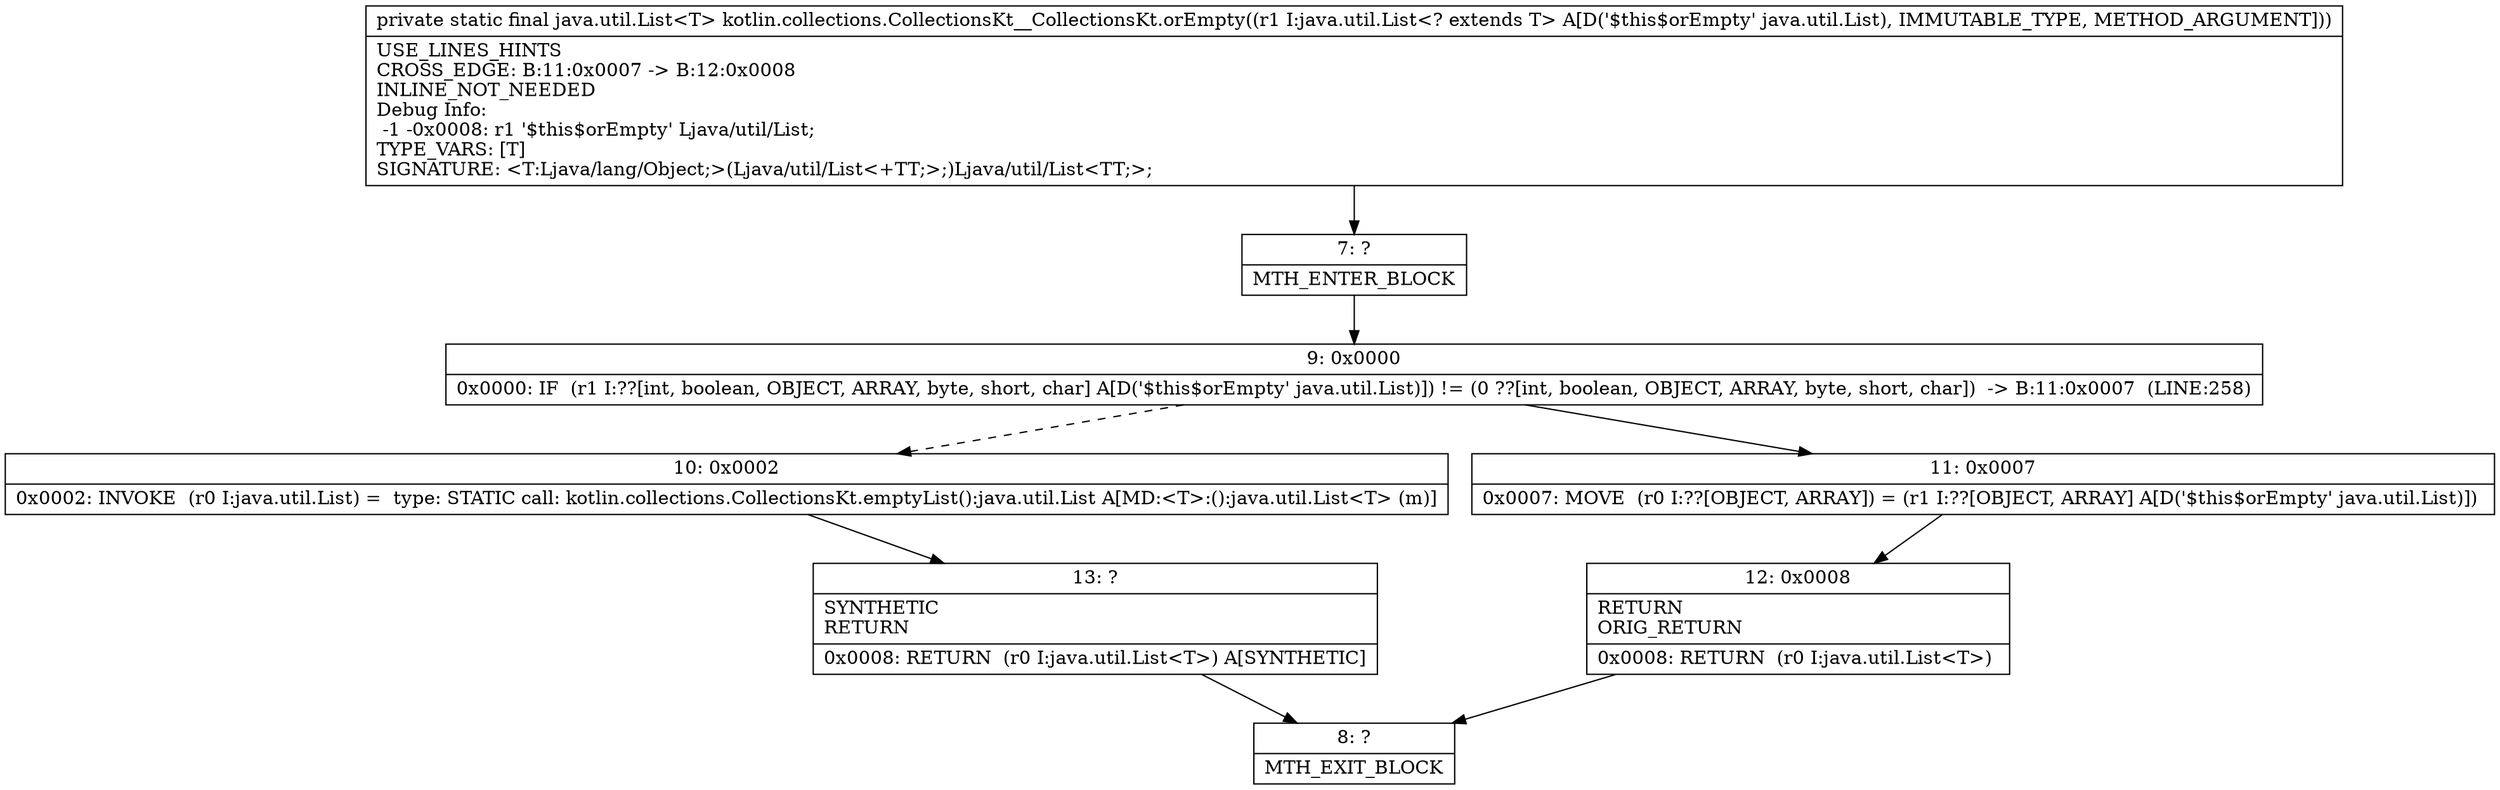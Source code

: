 digraph "CFG forkotlin.collections.CollectionsKt__CollectionsKt.orEmpty(Ljava\/util\/List;)Ljava\/util\/List;" {
Node_7 [shape=record,label="{7\:\ ?|MTH_ENTER_BLOCK\l}"];
Node_9 [shape=record,label="{9\:\ 0x0000|0x0000: IF  (r1 I:??[int, boolean, OBJECT, ARRAY, byte, short, char] A[D('$this$orEmpty' java.util.List)]) != (0 ??[int, boolean, OBJECT, ARRAY, byte, short, char])  \-\> B:11:0x0007  (LINE:258)\l}"];
Node_10 [shape=record,label="{10\:\ 0x0002|0x0002: INVOKE  (r0 I:java.util.List) =  type: STATIC call: kotlin.collections.CollectionsKt.emptyList():java.util.List A[MD:\<T\>:():java.util.List\<T\> (m)]\l}"];
Node_13 [shape=record,label="{13\:\ ?|SYNTHETIC\lRETURN\l|0x0008: RETURN  (r0 I:java.util.List\<T\>) A[SYNTHETIC]\l}"];
Node_8 [shape=record,label="{8\:\ ?|MTH_EXIT_BLOCK\l}"];
Node_11 [shape=record,label="{11\:\ 0x0007|0x0007: MOVE  (r0 I:??[OBJECT, ARRAY]) = (r1 I:??[OBJECT, ARRAY] A[D('$this$orEmpty' java.util.List)]) \l}"];
Node_12 [shape=record,label="{12\:\ 0x0008|RETURN\lORIG_RETURN\l|0x0008: RETURN  (r0 I:java.util.List\<T\>) \l}"];
MethodNode[shape=record,label="{private static final java.util.List\<T\> kotlin.collections.CollectionsKt__CollectionsKt.orEmpty((r1 I:java.util.List\<? extends T\> A[D('$this$orEmpty' java.util.List), IMMUTABLE_TYPE, METHOD_ARGUMENT]))  | USE_LINES_HINTS\lCROSS_EDGE: B:11:0x0007 \-\> B:12:0x0008\lINLINE_NOT_NEEDED\lDebug Info:\l  \-1 \-0x0008: r1 '$this$orEmpty' Ljava\/util\/List;\lTYPE_VARS: [T]\lSIGNATURE: \<T:Ljava\/lang\/Object;\>(Ljava\/util\/List\<+TT;\>;)Ljava\/util\/List\<TT;\>;\l}"];
MethodNode -> Node_7;Node_7 -> Node_9;
Node_9 -> Node_10[style=dashed];
Node_9 -> Node_11;
Node_10 -> Node_13;
Node_13 -> Node_8;
Node_11 -> Node_12;
Node_12 -> Node_8;
}

